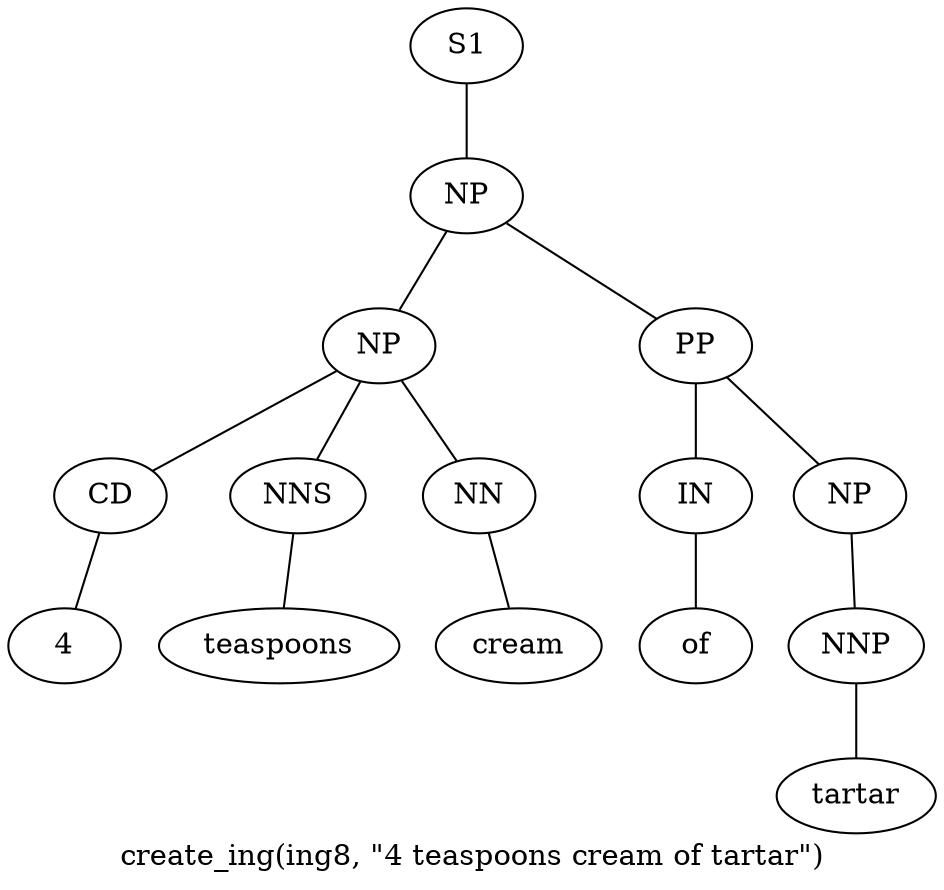 graph SyntaxGraph {
	label = "create_ing(ing8, \"4 teaspoons cream of tartar\")";
	Node0 [label="S1"];
	Node1 [label="NP"];
	Node2 [label="NP"];
	Node3 [label="CD"];
	Node4 [label="4"];
	Node5 [label="NNS"];
	Node6 [label="teaspoons"];
	Node7 [label="NN"];
	Node8 [label="cream"];
	Node9 [label="PP"];
	Node10 [label="IN"];
	Node11 [label="of"];
	Node12 [label="NP"];
	Node13 [label="NNP"];
	Node14 [label="tartar"];

	Node0 -- Node1;
	Node1 -- Node2;
	Node1 -- Node9;
	Node2 -- Node3;
	Node2 -- Node5;
	Node2 -- Node7;
	Node3 -- Node4;
	Node5 -- Node6;
	Node7 -- Node8;
	Node9 -- Node10;
	Node9 -- Node12;
	Node10 -- Node11;
	Node12 -- Node13;
	Node13 -- Node14;
}